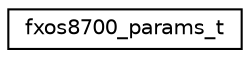 digraph "Graphical Class Hierarchy"
{
 // LATEX_PDF_SIZE
  edge [fontname="Helvetica",fontsize="10",labelfontname="Helvetica",labelfontsize="10"];
  node [fontname="Helvetica",fontsize="10",shape=record];
  rankdir="LR";
  Node0 [label="fxos8700_params_t",height=0.2,width=0.4,color="black", fillcolor="white", style="filled",URL="$structfxos8700__params__t.html",tooltip="Parameters needed for device initialization."];
}
